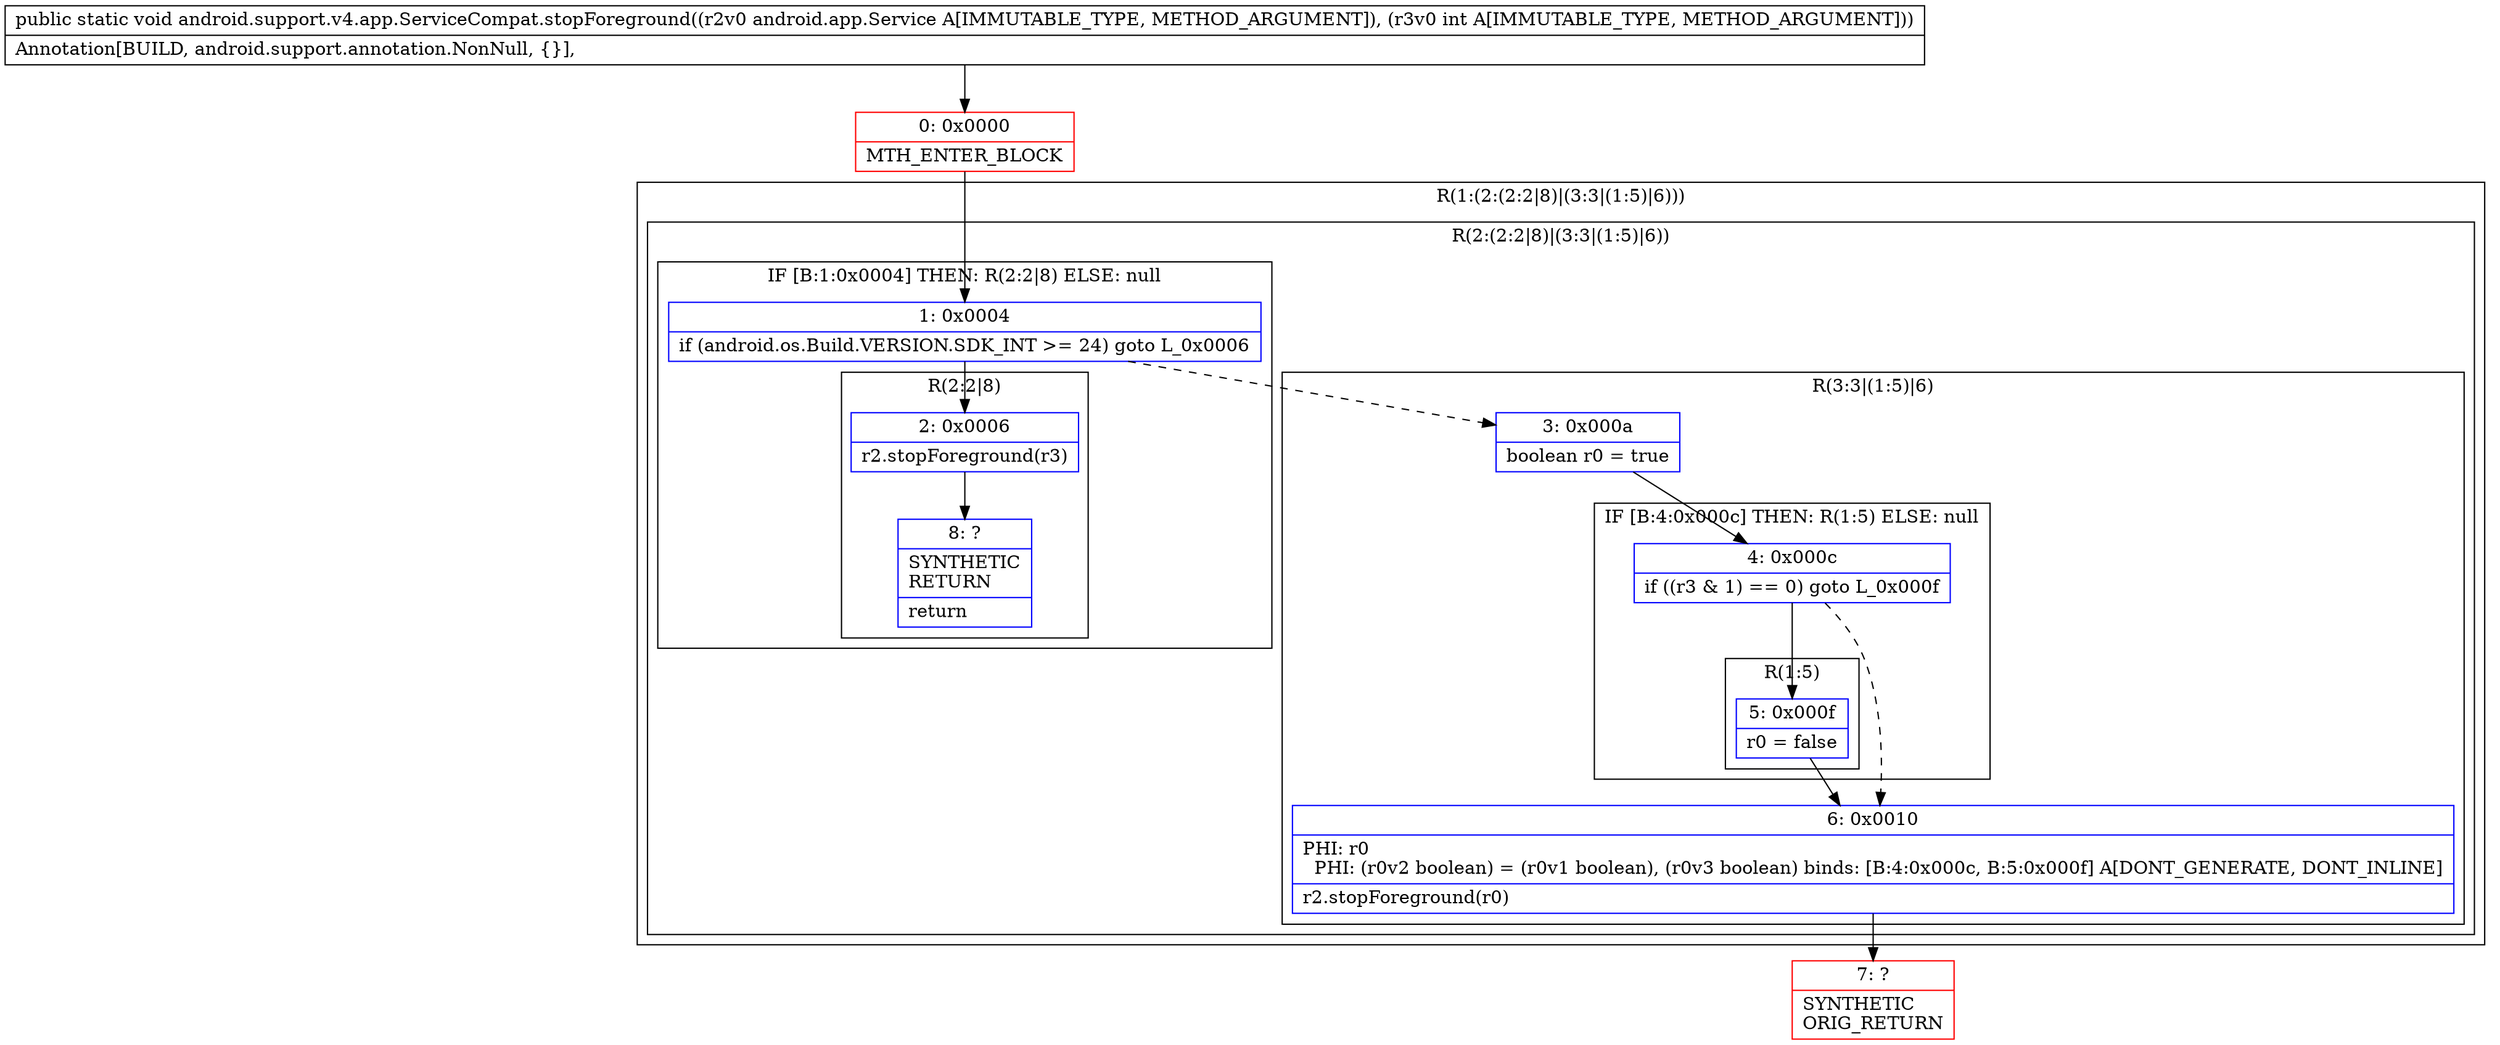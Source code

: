 digraph "CFG forandroid.support.v4.app.ServiceCompat.stopForeground(Landroid\/app\/Service;I)V" {
subgraph cluster_Region_1814302460 {
label = "R(1:(2:(2:2|8)|(3:3|(1:5)|6)))";
node [shape=record,color=blue];
subgraph cluster_Region_1758377572 {
label = "R(2:(2:2|8)|(3:3|(1:5)|6))";
node [shape=record,color=blue];
subgraph cluster_IfRegion_1004159067 {
label = "IF [B:1:0x0004] THEN: R(2:2|8) ELSE: null";
node [shape=record,color=blue];
Node_1 [shape=record,label="{1\:\ 0x0004|if (android.os.Build.VERSION.SDK_INT \>= 24) goto L_0x0006\l}"];
subgraph cluster_Region_972350144 {
label = "R(2:2|8)";
node [shape=record,color=blue];
Node_2 [shape=record,label="{2\:\ 0x0006|r2.stopForeground(r3)\l}"];
Node_8 [shape=record,label="{8\:\ ?|SYNTHETIC\lRETURN\l|return\l}"];
}
}
subgraph cluster_Region_594867031 {
label = "R(3:3|(1:5)|6)";
node [shape=record,color=blue];
Node_3 [shape=record,label="{3\:\ 0x000a|boolean r0 = true\l}"];
subgraph cluster_IfRegion_1969965292 {
label = "IF [B:4:0x000c] THEN: R(1:5) ELSE: null";
node [shape=record,color=blue];
Node_4 [shape=record,label="{4\:\ 0x000c|if ((r3 & 1) == 0) goto L_0x000f\l}"];
subgraph cluster_Region_1747418122 {
label = "R(1:5)";
node [shape=record,color=blue];
Node_5 [shape=record,label="{5\:\ 0x000f|r0 = false\l}"];
}
}
Node_6 [shape=record,label="{6\:\ 0x0010|PHI: r0 \l  PHI: (r0v2 boolean) = (r0v1 boolean), (r0v3 boolean) binds: [B:4:0x000c, B:5:0x000f] A[DONT_GENERATE, DONT_INLINE]\l|r2.stopForeground(r0)\l}"];
}
}
}
Node_0 [shape=record,color=red,label="{0\:\ 0x0000|MTH_ENTER_BLOCK\l}"];
Node_7 [shape=record,color=red,label="{7\:\ ?|SYNTHETIC\lORIG_RETURN\l}"];
MethodNode[shape=record,label="{public static void android.support.v4.app.ServiceCompat.stopForeground((r2v0 android.app.Service A[IMMUTABLE_TYPE, METHOD_ARGUMENT]), (r3v0 int A[IMMUTABLE_TYPE, METHOD_ARGUMENT]))  | Annotation[BUILD, android.support.annotation.NonNull, \{\}], \l}"];
MethodNode -> Node_0;
Node_1 -> Node_2;
Node_1 -> Node_3[style=dashed];
Node_2 -> Node_8;
Node_3 -> Node_4;
Node_4 -> Node_5;
Node_4 -> Node_6[style=dashed];
Node_5 -> Node_6;
Node_6 -> Node_7;
Node_0 -> Node_1;
}

